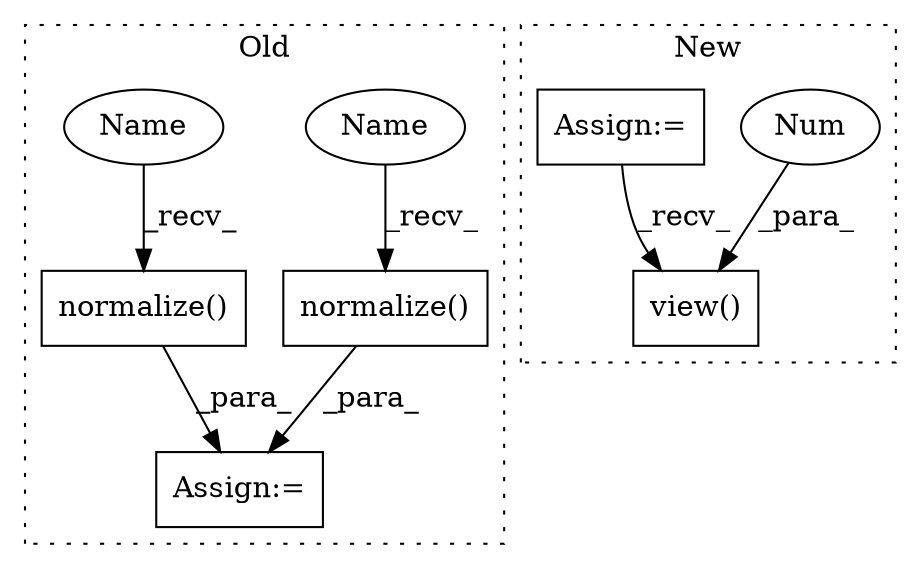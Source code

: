 digraph G {
subgraph cluster0 {
1 [label="normalize()" a="75" s="2531,2554" l="12,1" shape="box"];
5 [label="Assign:=" a="68" s="3022" l="3" shape="box"];
6 [label="normalize()" a="75" s="2511,2528" l="12,1" shape="box"];
7 [label="Name" a="87" s="2531" l="1" shape="ellipse"];
8 [label="Name" a="87" s="2511" l="1" shape="ellipse"];
label = "Old";
style="dotted";
}
subgraph cluster1 {
2 [label="view()" a="75" s="2965,3029" l="59,1" shape="box"];
3 [label="Num" a="76" s="3024" l="2" shape="ellipse"];
4 [label="Assign:=" a="68" s="2762" l="3" shape="box"];
label = "New";
style="dotted";
}
1 -> 5 [label="_para_"];
3 -> 2 [label="_para_"];
4 -> 2 [label="_recv_"];
6 -> 5 [label="_para_"];
7 -> 1 [label="_recv_"];
8 -> 6 [label="_recv_"];
}